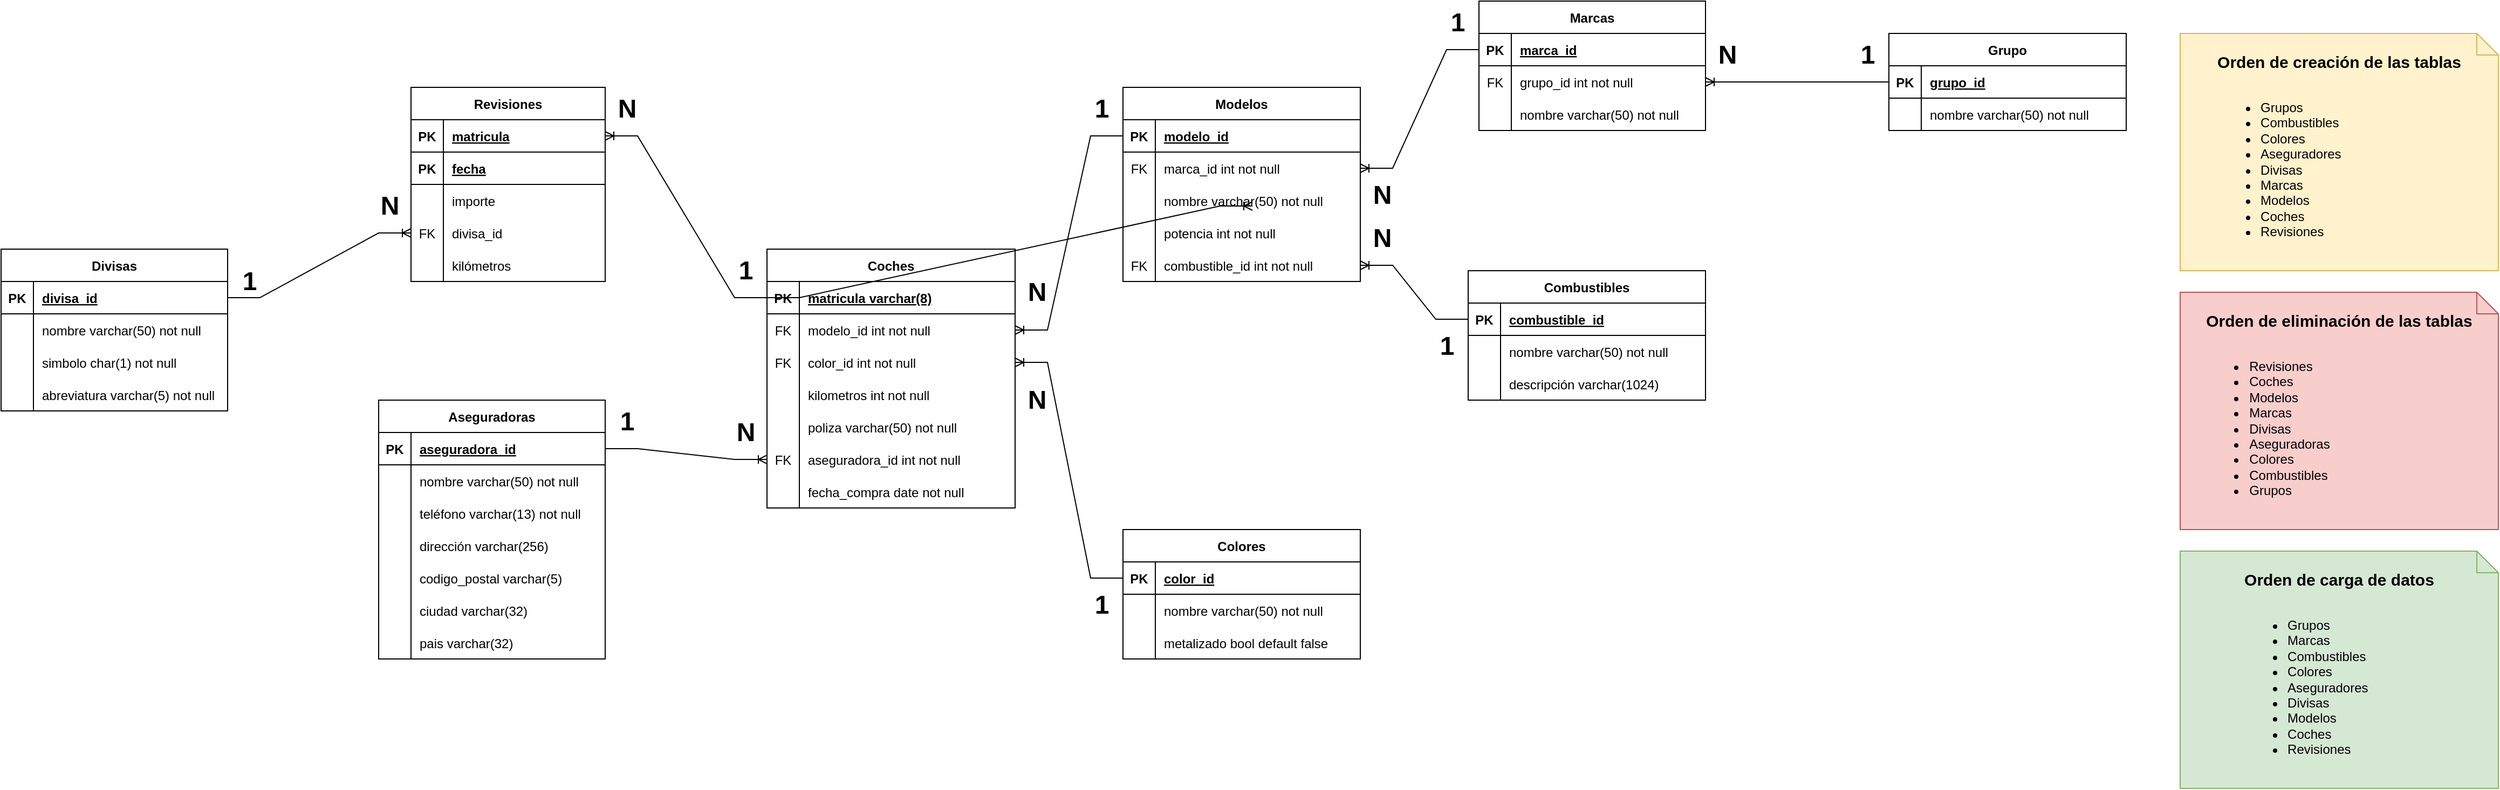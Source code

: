 <mxfile version="20.2.3" type="device"><diagram id="R2lEEEUBdFMjLlhIrx00" name="Page-1"><mxGraphModel dx="1614" dy="1432" grid="1" gridSize="10" guides="1" tooltips="1" connect="1" arrows="1" fold="1" page="1" pageScale="1" pageWidth="850" pageHeight="1100" math="0" shadow="0" extFonts="Permanent Marker^https://fonts.googleapis.com/css?family=Permanent+Marker"><root><mxCell id="0"/><mxCell id="1" parent="0"/><mxCell id="C-vyLk0tnHw3VtMMgP7b-2" value="Marcas" style="shape=table;startSize=30;container=1;collapsible=1;childLayout=tableLayout;fixedRows=1;rowLines=0;fontStyle=1;align=center;resizeLast=1;" parent="1" vertex="1"><mxGeometry x="810" y="40" width="210" height="120" as="geometry"/></mxCell><mxCell id="C-vyLk0tnHw3VtMMgP7b-3" value="" style="shape=partialRectangle;collapsible=0;dropTarget=0;pointerEvents=0;fillColor=none;points=[[0,0.5],[1,0.5]];portConstraint=eastwest;top=0;left=0;right=0;bottom=1;" parent="C-vyLk0tnHw3VtMMgP7b-2" vertex="1"><mxGeometry y="30" width="210" height="30" as="geometry"/></mxCell><mxCell id="C-vyLk0tnHw3VtMMgP7b-4" value="PK" style="shape=partialRectangle;overflow=hidden;connectable=0;fillColor=none;top=0;left=0;bottom=0;right=0;fontStyle=1;" parent="C-vyLk0tnHw3VtMMgP7b-3" vertex="1"><mxGeometry width="30" height="30" as="geometry"><mxRectangle width="30" height="30" as="alternateBounds"/></mxGeometry></mxCell><mxCell id="C-vyLk0tnHw3VtMMgP7b-5" value="marca_id" style="shape=partialRectangle;overflow=hidden;connectable=0;fillColor=none;top=0;left=0;bottom=0;right=0;align=left;spacingLeft=6;fontStyle=5;" parent="C-vyLk0tnHw3VtMMgP7b-3" vertex="1"><mxGeometry x="30" width="180" height="30" as="geometry"><mxRectangle width="180" height="30" as="alternateBounds"/></mxGeometry></mxCell><mxCell id="C-vyLk0tnHw3VtMMgP7b-6" value="" style="shape=partialRectangle;collapsible=0;dropTarget=0;pointerEvents=0;fillColor=none;points=[[0,0.5],[1,0.5]];portConstraint=eastwest;top=0;left=0;right=0;bottom=0;" parent="C-vyLk0tnHw3VtMMgP7b-2" vertex="1"><mxGeometry y="60" width="210" height="30" as="geometry"/></mxCell><mxCell id="C-vyLk0tnHw3VtMMgP7b-7" value="FK" style="shape=partialRectangle;overflow=hidden;connectable=0;fillColor=none;top=0;left=0;bottom=0;right=0;" parent="C-vyLk0tnHw3VtMMgP7b-6" vertex="1"><mxGeometry width="30" height="30" as="geometry"><mxRectangle width="30" height="30" as="alternateBounds"/></mxGeometry></mxCell><mxCell id="C-vyLk0tnHw3VtMMgP7b-8" value="grupo_id int not null" style="shape=partialRectangle;overflow=hidden;connectable=0;fillColor=none;top=0;left=0;bottom=0;right=0;align=left;spacingLeft=6;" parent="C-vyLk0tnHw3VtMMgP7b-6" vertex="1"><mxGeometry x="30" width="180" height="30" as="geometry"><mxRectangle width="180" height="30" as="alternateBounds"/></mxGeometry></mxCell><mxCell id="C-vyLk0tnHw3VtMMgP7b-9" value="" style="shape=partialRectangle;collapsible=0;dropTarget=0;pointerEvents=0;fillColor=none;points=[[0,0.5],[1,0.5]];portConstraint=eastwest;top=0;left=0;right=0;bottom=0;" parent="C-vyLk0tnHw3VtMMgP7b-2" vertex="1"><mxGeometry y="90" width="210" height="30" as="geometry"/></mxCell><mxCell id="C-vyLk0tnHw3VtMMgP7b-10" value="" style="shape=partialRectangle;overflow=hidden;connectable=0;fillColor=none;top=0;left=0;bottom=0;right=0;" parent="C-vyLk0tnHw3VtMMgP7b-9" vertex="1"><mxGeometry width="30" height="30" as="geometry"><mxRectangle width="30" height="30" as="alternateBounds"/></mxGeometry></mxCell><mxCell id="C-vyLk0tnHw3VtMMgP7b-11" value="nombre varchar(50) not null" style="shape=partialRectangle;overflow=hidden;connectable=0;fillColor=none;top=0;left=0;bottom=0;right=0;align=left;spacingLeft=6;" parent="C-vyLk0tnHw3VtMMgP7b-9" vertex="1"><mxGeometry x="30" width="180" height="30" as="geometry"><mxRectangle width="180" height="30" as="alternateBounds"/></mxGeometry></mxCell><mxCell id="C-vyLk0tnHw3VtMMgP7b-13" value="Coches" style="shape=table;startSize=30;container=1;collapsible=1;childLayout=tableLayout;fixedRows=1;rowLines=0;fontStyle=1;align=center;resizeLast=1;" parent="1" vertex="1"><mxGeometry x="150" y="270" width="230" height="240" as="geometry"/></mxCell><mxCell id="C-vyLk0tnHw3VtMMgP7b-14" value="" style="shape=partialRectangle;collapsible=0;dropTarget=0;pointerEvents=0;fillColor=none;points=[[0,0.5],[1,0.5]];portConstraint=eastwest;top=0;left=0;right=0;bottom=1;" parent="C-vyLk0tnHw3VtMMgP7b-13" vertex="1"><mxGeometry y="30" width="230" height="30" as="geometry"/></mxCell><mxCell id="C-vyLk0tnHw3VtMMgP7b-15" value="PK" style="shape=partialRectangle;overflow=hidden;connectable=0;fillColor=none;top=0;left=0;bottom=0;right=0;fontStyle=1;" parent="C-vyLk0tnHw3VtMMgP7b-14" vertex="1"><mxGeometry width="30" height="30" as="geometry"><mxRectangle width="30" height="30" as="alternateBounds"/></mxGeometry></mxCell><mxCell id="C-vyLk0tnHw3VtMMgP7b-16" value="matricula varchar(8)" style="shape=partialRectangle;overflow=hidden;connectable=0;fillColor=none;top=0;left=0;bottom=0;right=0;align=left;spacingLeft=6;fontStyle=5;" parent="C-vyLk0tnHw3VtMMgP7b-14" vertex="1"><mxGeometry x="30" width="200" height="30" as="geometry"><mxRectangle width="200" height="30" as="alternateBounds"/></mxGeometry></mxCell><mxCell id="GZx1RxdRFXPelG4lYmRD-125" style="shape=partialRectangle;collapsible=0;dropTarget=0;pointerEvents=0;fillColor=none;points=[[0,0.5],[1,0.5]];portConstraint=eastwest;top=0;left=0;right=0;bottom=0;" parent="C-vyLk0tnHw3VtMMgP7b-13" vertex="1"><mxGeometry y="60" width="230" height="30" as="geometry"/></mxCell><mxCell id="GZx1RxdRFXPelG4lYmRD-126" value="FK" style="shape=partialRectangle;overflow=hidden;connectable=0;fillColor=none;top=0;left=0;bottom=0;right=0;" parent="GZx1RxdRFXPelG4lYmRD-125" vertex="1"><mxGeometry width="30" height="30" as="geometry"><mxRectangle width="30" height="30" as="alternateBounds"/></mxGeometry></mxCell><mxCell id="GZx1RxdRFXPelG4lYmRD-127" value="modelo_id int not null" style="shape=partialRectangle;overflow=hidden;connectable=0;fillColor=none;top=0;left=0;bottom=0;right=0;align=left;spacingLeft=6;" parent="GZx1RxdRFXPelG4lYmRD-125" vertex="1"><mxGeometry x="30" width="200" height="30" as="geometry"><mxRectangle width="200" height="30" as="alternateBounds"/></mxGeometry></mxCell><mxCell id="C-vyLk0tnHw3VtMMgP7b-17" value="" style="shape=partialRectangle;collapsible=0;dropTarget=0;pointerEvents=0;fillColor=none;points=[[0,0.5],[1,0.5]];portConstraint=eastwest;top=0;left=0;right=0;bottom=0;" parent="C-vyLk0tnHw3VtMMgP7b-13" vertex="1"><mxGeometry y="90" width="230" height="30" as="geometry"/></mxCell><mxCell id="C-vyLk0tnHw3VtMMgP7b-18" value="FK" style="shape=partialRectangle;overflow=hidden;connectable=0;fillColor=none;top=0;left=0;bottom=0;right=0;" parent="C-vyLk0tnHw3VtMMgP7b-17" vertex="1"><mxGeometry width="30" height="30" as="geometry"><mxRectangle width="30" height="30" as="alternateBounds"/></mxGeometry></mxCell><mxCell id="C-vyLk0tnHw3VtMMgP7b-19" value="color_id int not null" style="shape=partialRectangle;overflow=hidden;connectable=0;fillColor=none;top=0;left=0;bottom=0;right=0;align=left;spacingLeft=6;" parent="C-vyLk0tnHw3VtMMgP7b-17" vertex="1"><mxGeometry x="30" width="200" height="30" as="geometry"><mxRectangle width="200" height="30" as="alternateBounds"/></mxGeometry></mxCell><mxCell id="C-vyLk0tnHw3VtMMgP7b-20" value="" style="shape=partialRectangle;collapsible=0;dropTarget=0;pointerEvents=0;fillColor=none;points=[[0,0.5],[1,0.5]];portConstraint=eastwest;top=0;left=0;right=0;bottom=0;" parent="C-vyLk0tnHw3VtMMgP7b-13" vertex="1"><mxGeometry y="120" width="230" height="30" as="geometry"/></mxCell><mxCell id="C-vyLk0tnHw3VtMMgP7b-21" value="" style="shape=partialRectangle;overflow=hidden;connectable=0;fillColor=none;top=0;left=0;bottom=0;right=0;" parent="C-vyLk0tnHw3VtMMgP7b-20" vertex="1"><mxGeometry width="30" height="30" as="geometry"><mxRectangle width="30" height="30" as="alternateBounds"/></mxGeometry></mxCell><mxCell id="C-vyLk0tnHw3VtMMgP7b-22" value="kilometros int not null" style="shape=partialRectangle;overflow=hidden;connectable=0;fillColor=none;top=0;left=0;bottom=0;right=0;align=left;spacingLeft=6;" parent="C-vyLk0tnHw3VtMMgP7b-20" vertex="1"><mxGeometry x="30" width="200" height="30" as="geometry"><mxRectangle width="200" height="30" as="alternateBounds"/></mxGeometry></mxCell><mxCell id="GZx1RxdRFXPelG4lYmRD-79" style="shape=partialRectangle;collapsible=0;dropTarget=0;pointerEvents=0;fillColor=none;points=[[0,0.5],[1,0.5]];portConstraint=eastwest;top=0;left=0;right=0;bottom=0;" parent="C-vyLk0tnHw3VtMMgP7b-13" vertex="1"><mxGeometry y="150" width="230" height="30" as="geometry"/></mxCell><mxCell id="GZx1RxdRFXPelG4lYmRD-80" style="shape=partialRectangle;overflow=hidden;connectable=0;fillColor=none;top=0;left=0;bottom=0;right=0;" parent="GZx1RxdRFXPelG4lYmRD-79" vertex="1"><mxGeometry width="30" height="30" as="geometry"><mxRectangle width="30" height="30" as="alternateBounds"/></mxGeometry></mxCell><mxCell id="GZx1RxdRFXPelG4lYmRD-81" value="poliza varchar(50) not null" style="shape=partialRectangle;overflow=hidden;connectable=0;fillColor=none;top=0;left=0;bottom=0;right=0;align=left;spacingLeft=6;" parent="GZx1RxdRFXPelG4lYmRD-79" vertex="1"><mxGeometry x="30" width="200" height="30" as="geometry"><mxRectangle width="200" height="30" as="alternateBounds"/></mxGeometry></mxCell><mxCell id="GZx1RxdRFXPelG4lYmRD-76" style="shape=partialRectangle;collapsible=0;dropTarget=0;pointerEvents=0;fillColor=none;points=[[0,0.5],[1,0.5]];portConstraint=eastwest;top=0;left=0;right=0;bottom=0;" parent="C-vyLk0tnHw3VtMMgP7b-13" vertex="1"><mxGeometry y="180" width="230" height="30" as="geometry"/></mxCell><mxCell id="GZx1RxdRFXPelG4lYmRD-77" value="FK" style="shape=partialRectangle;overflow=hidden;connectable=0;fillColor=none;top=0;left=0;bottom=0;right=0;" parent="GZx1RxdRFXPelG4lYmRD-76" vertex="1"><mxGeometry width="30" height="30" as="geometry"><mxRectangle width="30" height="30" as="alternateBounds"/></mxGeometry></mxCell><mxCell id="GZx1RxdRFXPelG4lYmRD-78" value="aseguradora_id int not null" style="shape=partialRectangle;overflow=hidden;connectable=0;fillColor=none;top=0;left=0;bottom=0;right=0;align=left;spacingLeft=6;" parent="GZx1RxdRFXPelG4lYmRD-76" vertex="1"><mxGeometry x="30" width="200" height="30" as="geometry"><mxRectangle width="200" height="30" as="alternateBounds"/></mxGeometry></mxCell><mxCell id="GZx1RxdRFXPelG4lYmRD-82" style="shape=partialRectangle;collapsible=0;dropTarget=0;pointerEvents=0;fillColor=none;points=[[0,0.5],[1,0.5]];portConstraint=eastwest;top=0;left=0;right=0;bottom=0;" parent="C-vyLk0tnHw3VtMMgP7b-13" vertex="1"><mxGeometry y="210" width="230" height="30" as="geometry"/></mxCell><mxCell id="GZx1RxdRFXPelG4lYmRD-83" style="shape=partialRectangle;overflow=hidden;connectable=0;fillColor=none;top=0;left=0;bottom=0;right=0;" parent="GZx1RxdRFXPelG4lYmRD-82" vertex="1"><mxGeometry width="30" height="30" as="geometry"><mxRectangle width="30" height="30" as="alternateBounds"/></mxGeometry></mxCell><mxCell id="GZx1RxdRFXPelG4lYmRD-84" value="fecha_compra date not null" style="shape=partialRectangle;overflow=hidden;connectable=0;fillColor=none;top=0;left=0;bottom=0;right=0;align=left;spacingLeft=6;" parent="GZx1RxdRFXPelG4lYmRD-82" vertex="1"><mxGeometry x="30" width="200" height="30" as="geometry"><mxRectangle width="200" height="30" as="alternateBounds"/></mxGeometry></mxCell><mxCell id="C-vyLk0tnHw3VtMMgP7b-23" value="Grupo" style="shape=table;startSize=30;container=1;collapsible=1;childLayout=tableLayout;fixedRows=1;rowLines=0;fontStyle=1;align=center;resizeLast=1;" parent="1" vertex="1"><mxGeometry x="1190" y="70" width="220" height="90" as="geometry"/></mxCell><mxCell id="C-vyLk0tnHw3VtMMgP7b-24" value="" style="shape=partialRectangle;collapsible=0;dropTarget=0;pointerEvents=0;fillColor=none;points=[[0,0.5],[1,0.5]];portConstraint=eastwest;top=0;left=0;right=0;bottom=1;" parent="C-vyLk0tnHw3VtMMgP7b-23" vertex="1"><mxGeometry y="30" width="220" height="30" as="geometry"/></mxCell><mxCell id="C-vyLk0tnHw3VtMMgP7b-25" value="PK" style="shape=partialRectangle;overflow=hidden;connectable=0;fillColor=none;top=0;left=0;bottom=0;right=0;fontStyle=1;" parent="C-vyLk0tnHw3VtMMgP7b-24" vertex="1"><mxGeometry width="30" height="30" as="geometry"><mxRectangle width="30" height="30" as="alternateBounds"/></mxGeometry></mxCell><mxCell id="C-vyLk0tnHw3VtMMgP7b-26" value="grupo_id" style="shape=partialRectangle;overflow=hidden;connectable=0;fillColor=none;top=0;left=0;bottom=0;right=0;align=left;spacingLeft=6;fontStyle=5;" parent="C-vyLk0tnHw3VtMMgP7b-24" vertex="1"><mxGeometry x="30" width="190" height="30" as="geometry"><mxRectangle width="190" height="30" as="alternateBounds"/></mxGeometry></mxCell><mxCell id="C-vyLk0tnHw3VtMMgP7b-27" value="" style="shape=partialRectangle;collapsible=0;dropTarget=0;pointerEvents=0;fillColor=none;points=[[0,0.5],[1,0.5]];portConstraint=eastwest;top=0;left=0;right=0;bottom=0;" parent="C-vyLk0tnHw3VtMMgP7b-23" vertex="1"><mxGeometry y="60" width="220" height="30" as="geometry"/></mxCell><mxCell id="C-vyLk0tnHw3VtMMgP7b-28" value="" style="shape=partialRectangle;overflow=hidden;connectable=0;fillColor=none;top=0;left=0;bottom=0;right=0;" parent="C-vyLk0tnHw3VtMMgP7b-27" vertex="1"><mxGeometry width="30" height="30" as="geometry"><mxRectangle width="30" height="30" as="alternateBounds"/></mxGeometry></mxCell><mxCell id="C-vyLk0tnHw3VtMMgP7b-29" value="nombre varchar(50) not null" style="shape=partialRectangle;overflow=hidden;connectable=0;fillColor=none;top=0;left=0;bottom=0;right=0;align=left;spacingLeft=6;" parent="C-vyLk0tnHw3VtMMgP7b-27" vertex="1"><mxGeometry x="30" width="190" height="30" as="geometry"><mxRectangle width="190" height="30" as="alternateBounds"/></mxGeometry></mxCell><mxCell id="GZx1RxdRFXPelG4lYmRD-27" value="Aseguradoras" style="shape=table;startSize=30;container=1;collapsible=1;childLayout=tableLayout;fixedRows=1;rowLines=0;fontStyle=1;align=center;resizeLast=1;" parent="1" vertex="1"><mxGeometry x="-210" y="410" width="210" height="240" as="geometry"/></mxCell><mxCell id="GZx1RxdRFXPelG4lYmRD-28" value="" style="shape=tableRow;horizontal=0;startSize=0;swimlaneHead=0;swimlaneBody=0;fillColor=none;collapsible=0;dropTarget=0;points=[[0,0.5],[1,0.5]];portConstraint=eastwest;top=0;left=0;right=0;bottom=1;" parent="GZx1RxdRFXPelG4lYmRD-27" vertex="1"><mxGeometry y="30" width="210" height="30" as="geometry"/></mxCell><mxCell id="GZx1RxdRFXPelG4lYmRD-29" value="PK" style="shape=partialRectangle;connectable=0;fillColor=none;top=0;left=0;bottom=0;right=0;fontStyle=1;overflow=hidden;" parent="GZx1RxdRFXPelG4lYmRD-28" vertex="1"><mxGeometry width="30" height="30" as="geometry"><mxRectangle width="30" height="30" as="alternateBounds"/></mxGeometry></mxCell><mxCell id="GZx1RxdRFXPelG4lYmRD-30" value="aseguradora_id" style="shape=partialRectangle;connectable=0;fillColor=none;top=0;left=0;bottom=0;right=0;align=left;spacingLeft=6;fontStyle=5;overflow=hidden;" parent="GZx1RxdRFXPelG4lYmRD-28" vertex="1"><mxGeometry x="30" width="180" height="30" as="geometry"><mxRectangle width="180" height="30" as="alternateBounds"/></mxGeometry></mxCell><mxCell id="GZx1RxdRFXPelG4lYmRD-31" value="" style="shape=tableRow;horizontal=0;startSize=0;swimlaneHead=0;swimlaneBody=0;fillColor=none;collapsible=0;dropTarget=0;points=[[0,0.5],[1,0.5]];portConstraint=eastwest;top=0;left=0;right=0;bottom=0;" parent="GZx1RxdRFXPelG4lYmRD-27" vertex="1"><mxGeometry y="60" width="210" height="30" as="geometry"/></mxCell><mxCell id="GZx1RxdRFXPelG4lYmRD-32" value="" style="shape=partialRectangle;connectable=0;fillColor=none;top=0;left=0;bottom=0;right=0;editable=1;overflow=hidden;" parent="GZx1RxdRFXPelG4lYmRD-31" vertex="1"><mxGeometry width="30" height="30" as="geometry"><mxRectangle width="30" height="30" as="alternateBounds"/></mxGeometry></mxCell><mxCell id="GZx1RxdRFXPelG4lYmRD-33" value="nombre varchar(50) not null" style="shape=partialRectangle;connectable=0;fillColor=none;top=0;left=0;bottom=0;right=0;align=left;spacingLeft=6;overflow=hidden;" parent="GZx1RxdRFXPelG4lYmRD-31" vertex="1"><mxGeometry x="30" width="180" height="30" as="geometry"><mxRectangle width="180" height="30" as="alternateBounds"/></mxGeometry></mxCell><mxCell id="GZx1RxdRFXPelG4lYmRD-34" value="" style="shape=tableRow;horizontal=0;startSize=0;swimlaneHead=0;swimlaneBody=0;fillColor=none;collapsible=0;dropTarget=0;points=[[0,0.5],[1,0.5]];portConstraint=eastwest;top=0;left=0;right=0;bottom=0;" parent="GZx1RxdRFXPelG4lYmRD-27" vertex="1"><mxGeometry y="90" width="210" height="30" as="geometry"/></mxCell><mxCell id="GZx1RxdRFXPelG4lYmRD-35" value="" style="shape=partialRectangle;connectable=0;fillColor=none;top=0;left=0;bottom=0;right=0;editable=1;overflow=hidden;" parent="GZx1RxdRFXPelG4lYmRD-34" vertex="1"><mxGeometry width="30" height="30" as="geometry"><mxRectangle width="30" height="30" as="alternateBounds"/></mxGeometry></mxCell><mxCell id="GZx1RxdRFXPelG4lYmRD-36" value="teléfono varchar(13) not null" style="shape=partialRectangle;connectable=0;fillColor=none;top=0;left=0;bottom=0;right=0;align=left;spacingLeft=6;overflow=hidden;" parent="GZx1RxdRFXPelG4lYmRD-34" vertex="1"><mxGeometry x="30" width="180" height="30" as="geometry"><mxRectangle width="180" height="30" as="alternateBounds"/></mxGeometry></mxCell><mxCell id="GZx1RxdRFXPelG4lYmRD-37" value="" style="shape=tableRow;horizontal=0;startSize=0;swimlaneHead=0;swimlaneBody=0;fillColor=none;collapsible=0;dropTarget=0;points=[[0,0.5],[1,0.5]];portConstraint=eastwest;top=0;left=0;right=0;bottom=0;" parent="GZx1RxdRFXPelG4lYmRD-27" vertex="1"><mxGeometry y="120" width="210" height="30" as="geometry"/></mxCell><mxCell id="GZx1RxdRFXPelG4lYmRD-38" value="" style="shape=partialRectangle;connectable=0;fillColor=none;top=0;left=0;bottom=0;right=0;editable=1;overflow=hidden;" parent="GZx1RxdRFXPelG4lYmRD-37" vertex="1"><mxGeometry width="30" height="30" as="geometry"><mxRectangle width="30" height="30" as="alternateBounds"/></mxGeometry></mxCell><mxCell id="GZx1RxdRFXPelG4lYmRD-39" value="dirección varchar(256)" style="shape=partialRectangle;connectable=0;fillColor=none;top=0;left=0;bottom=0;right=0;align=left;spacingLeft=6;overflow=hidden;" parent="GZx1RxdRFXPelG4lYmRD-37" vertex="1"><mxGeometry x="30" width="180" height="30" as="geometry"><mxRectangle width="180" height="30" as="alternateBounds"/></mxGeometry></mxCell><mxCell id="GZx1RxdRFXPelG4lYmRD-177" style="shape=tableRow;horizontal=0;startSize=0;swimlaneHead=0;swimlaneBody=0;fillColor=none;collapsible=0;dropTarget=0;points=[[0,0.5],[1,0.5]];portConstraint=eastwest;top=0;left=0;right=0;bottom=0;" parent="GZx1RxdRFXPelG4lYmRD-27" vertex="1"><mxGeometry y="150" width="210" height="30" as="geometry"/></mxCell><mxCell id="GZx1RxdRFXPelG4lYmRD-178" style="shape=partialRectangle;connectable=0;fillColor=none;top=0;left=0;bottom=0;right=0;editable=1;overflow=hidden;" parent="GZx1RxdRFXPelG4lYmRD-177" vertex="1"><mxGeometry width="30" height="30" as="geometry"><mxRectangle width="30" height="30" as="alternateBounds"/></mxGeometry></mxCell><mxCell id="GZx1RxdRFXPelG4lYmRD-179" value="codigo_postal varchar(5)" style="shape=partialRectangle;connectable=0;fillColor=none;top=0;left=0;bottom=0;right=0;align=left;spacingLeft=6;overflow=hidden;" parent="GZx1RxdRFXPelG4lYmRD-177" vertex="1"><mxGeometry x="30" width="180" height="30" as="geometry"><mxRectangle width="180" height="30" as="alternateBounds"/></mxGeometry></mxCell><mxCell id="GZx1RxdRFXPelG4lYmRD-174" style="shape=tableRow;horizontal=0;startSize=0;swimlaneHead=0;swimlaneBody=0;fillColor=none;collapsible=0;dropTarget=0;points=[[0,0.5],[1,0.5]];portConstraint=eastwest;top=0;left=0;right=0;bottom=0;" parent="GZx1RxdRFXPelG4lYmRD-27" vertex="1"><mxGeometry y="180" width="210" height="30" as="geometry"/></mxCell><mxCell id="GZx1RxdRFXPelG4lYmRD-175" style="shape=partialRectangle;connectable=0;fillColor=none;top=0;left=0;bottom=0;right=0;editable=1;overflow=hidden;" parent="GZx1RxdRFXPelG4lYmRD-174" vertex="1"><mxGeometry width="30" height="30" as="geometry"><mxRectangle width="30" height="30" as="alternateBounds"/></mxGeometry></mxCell><mxCell id="GZx1RxdRFXPelG4lYmRD-176" value="ciudad varchar(32)" style="shape=partialRectangle;connectable=0;fillColor=none;top=0;left=0;bottom=0;right=0;align=left;spacingLeft=6;overflow=hidden;" parent="GZx1RxdRFXPelG4lYmRD-174" vertex="1"><mxGeometry x="30" width="180" height="30" as="geometry"><mxRectangle width="180" height="30" as="alternateBounds"/></mxGeometry></mxCell><mxCell id="GZx1RxdRFXPelG4lYmRD-180" style="shape=tableRow;horizontal=0;startSize=0;swimlaneHead=0;swimlaneBody=0;fillColor=none;collapsible=0;dropTarget=0;points=[[0,0.5],[1,0.5]];portConstraint=eastwest;top=0;left=0;right=0;bottom=0;" parent="GZx1RxdRFXPelG4lYmRD-27" vertex="1"><mxGeometry y="210" width="210" height="30" as="geometry"/></mxCell><mxCell id="GZx1RxdRFXPelG4lYmRD-181" style="shape=partialRectangle;connectable=0;fillColor=none;top=0;left=0;bottom=0;right=0;editable=1;overflow=hidden;" parent="GZx1RxdRFXPelG4lYmRD-180" vertex="1"><mxGeometry width="30" height="30" as="geometry"><mxRectangle width="30" height="30" as="alternateBounds"/></mxGeometry></mxCell><mxCell id="GZx1RxdRFXPelG4lYmRD-182" value="pais varchar(32)" style="shape=partialRectangle;connectable=0;fillColor=none;top=0;left=0;bottom=0;right=0;align=left;spacingLeft=6;overflow=hidden;" parent="GZx1RxdRFXPelG4lYmRD-180" vertex="1"><mxGeometry x="30" width="180" height="30" as="geometry"><mxRectangle width="180" height="30" as="alternateBounds"/></mxGeometry></mxCell><mxCell id="GZx1RxdRFXPelG4lYmRD-85" value="" style="edgeStyle=entityRelationEdgeStyle;fontSize=12;html=1;endArrow=ERoneToMany;rounded=0;exitX=1;exitY=0.5;exitDx=0;exitDy=0;entryX=0;entryY=0.5;entryDx=0;entryDy=0;" parent="1" source="GZx1RxdRFXPelG4lYmRD-28" target="GZx1RxdRFXPelG4lYmRD-76" edge="1"><mxGeometry width="100" height="100" relative="1" as="geometry"><mxPoint x="370" y="470" as="sourcePoint"/><mxPoint x="470" y="370" as="targetPoint"/></mxGeometry></mxCell><mxCell id="GZx1RxdRFXPelG4lYmRD-86" value="Revisiones" style="shape=table;startSize=30;container=1;collapsible=1;childLayout=tableLayout;fixedRows=1;rowLines=0;fontStyle=1;align=center;resizeLast=1;" parent="1" vertex="1"><mxGeometry x="-180" y="120" width="180" height="180" as="geometry"/></mxCell><mxCell id="GZx1RxdRFXPelG4lYmRD-87" value="" style="shape=tableRow;horizontal=0;startSize=0;swimlaneHead=0;swimlaneBody=0;fillColor=none;collapsible=0;dropTarget=0;points=[[0,0.5],[1,0.5]];portConstraint=eastwest;top=0;left=0;right=0;bottom=1;" parent="GZx1RxdRFXPelG4lYmRD-86" vertex="1"><mxGeometry y="30" width="180" height="30" as="geometry"/></mxCell><mxCell id="GZx1RxdRFXPelG4lYmRD-88" value="PK" style="shape=partialRectangle;connectable=0;fillColor=none;top=0;left=0;bottom=0;right=0;fontStyle=1;overflow=hidden;" parent="GZx1RxdRFXPelG4lYmRD-87" vertex="1"><mxGeometry width="30" height="30" as="geometry"><mxRectangle width="30" height="30" as="alternateBounds"/></mxGeometry></mxCell><mxCell id="GZx1RxdRFXPelG4lYmRD-89" value="matricula" style="shape=partialRectangle;connectable=0;fillColor=none;top=0;left=0;bottom=0;right=0;align=left;spacingLeft=6;fontStyle=5;overflow=hidden;" parent="GZx1RxdRFXPelG4lYmRD-87" vertex="1"><mxGeometry x="30" width="150" height="30" as="geometry"><mxRectangle width="150" height="30" as="alternateBounds"/></mxGeometry></mxCell><mxCell id="oVgP8seYQN6k4Ia3gYv3-1" style="shape=tableRow;horizontal=0;startSize=0;swimlaneHead=0;swimlaneBody=0;fillColor=none;collapsible=0;dropTarget=0;points=[[0,0.5],[1,0.5]];portConstraint=eastwest;top=0;left=0;right=0;bottom=1;" vertex="1" parent="GZx1RxdRFXPelG4lYmRD-86"><mxGeometry y="60" width="180" height="30" as="geometry"/></mxCell><mxCell id="oVgP8seYQN6k4Ia3gYv3-2" value="PK" style="shape=partialRectangle;connectable=0;fillColor=none;top=0;left=0;bottom=0;right=0;fontStyle=1;overflow=hidden;" vertex="1" parent="oVgP8seYQN6k4Ia3gYv3-1"><mxGeometry width="30" height="30" as="geometry"><mxRectangle width="30" height="30" as="alternateBounds"/></mxGeometry></mxCell><mxCell id="oVgP8seYQN6k4Ia3gYv3-3" value="fecha" style="shape=partialRectangle;connectable=0;fillColor=none;top=0;left=0;bottom=0;right=0;align=left;spacingLeft=6;fontStyle=5;overflow=hidden;" vertex="1" parent="oVgP8seYQN6k4Ia3gYv3-1"><mxGeometry x="30" width="150" height="30" as="geometry"><mxRectangle width="150" height="30" as="alternateBounds"/></mxGeometry></mxCell><mxCell id="GZx1RxdRFXPelG4lYmRD-96" value="" style="shape=tableRow;horizontal=0;startSize=0;swimlaneHead=0;swimlaneBody=0;fillColor=none;collapsible=0;dropTarget=0;points=[[0,0.5],[1,0.5]];portConstraint=eastwest;top=0;left=0;right=0;bottom=0;" parent="GZx1RxdRFXPelG4lYmRD-86" vertex="1"><mxGeometry y="90" width="180" height="30" as="geometry"/></mxCell><mxCell id="GZx1RxdRFXPelG4lYmRD-97" value="" style="shape=partialRectangle;connectable=0;fillColor=none;top=0;left=0;bottom=0;right=0;editable=1;overflow=hidden;" parent="GZx1RxdRFXPelG4lYmRD-96" vertex="1"><mxGeometry width="30" height="30" as="geometry"><mxRectangle width="30" height="30" as="alternateBounds"/></mxGeometry></mxCell><mxCell id="GZx1RxdRFXPelG4lYmRD-98" value="importe" style="shape=partialRectangle;connectable=0;fillColor=none;top=0;left=0;bottom=0;right=0;align=left;spacingLeft=6;overflow=hidden;" parent="GZx1RxdRFXPelG4lYmRD-96" vertex="1"><mxGeometry x="30" width="150" height="30" as="geometry"><mxRectangle width="150" height="30" as="alternateBounds"/></mxGeometry></mxCell><mxCell id="GZx1RxdRFXPelG4lYmRD-116" style="shape=tableRow;horizontal=0;startSize=0;swimlaneHead=0;swimlaneBody=0;fillColor=none;collapsible=0;dropTarget=0;points=[[0,0.5],[1,0.5]];portConstraint=eastwest;top=0;left=0;right=0;bottom=0;" parent="GZx1RxdRFXPelG4lYmRD-86" vertex="1"><mxGeometry y="120" width="180" height="30" as="geometry"/></mxCell><mxCell id="GZx1RxdRFXPelG4lYmRD-117" value="FK" style="shape=partialRectangle;connectable=0;fillColor=none;top=0;left=0;bottom=0;right=0;editable=1;overflow=hidden;" parent="GZx1RxdRFXPelG4lYmRD-116" vertex="1"><mxGeometry width="30" height="30" as="geometry"><mxRectangle width="30" height="30" as="alternateBounds"/></mxGeometry></mxCell><mxCell id="GZx1RxdRFXPelG4lYmRD-118" value="divisa_id" style="shape=partialRectangle;connectable=0;fillColor=none;top=0;left=0;bottom=0;right=0;align=left;spacingLeft=6;overflow=hidden;" parent="GZx1RxdRFXPelG4lYmRD-116" vertex="1"><mxGeometry x="30" width="150" height="30" as="geometry"><mxRectangle width="150" height="30" as="alternateBounds"/></mxGeometry></mxCell><mxCell id="GZx1RxdRFXPelG4lYmRD-90" value="" style="shape=tableRow;horizontal=0;startSize=0;swimlaneHead=0;swimlaneBody=0;fillColor=none;collapsible=0;dropTarget=0;points=[[0,0.5],[1,0.5]];portConstraint=eastwest;top=0;left=0;right=0;bottom=0;" parent="GZx1RxdRFXPelG4lYmRD-86" vertex="1"><mxGeometry y="150" width="180" height="30" as="geometry"/></mxCell><mxCell id="GZx1RxdRFXPelG4lYmRD-91" value="" style="shape=partialRectangle;connectable=0;fillColor=none;top=0;left=0;bottom=0;right=0;editable=1;overflow=hidden;" parent="GZx1RxdRFXPelG4lYmRD-90" vertex="1"><mxGeometry width="30" height="30" as="geometry"><mxRectangle width="30" height="30" as="alternateBounds"/></mxGeometry></mxCell><mxCell id="GZx1RxdRFXPelG4lYmRD-92" value="kilómetros" style="shape=partialRectangle;connectable=0;fillColor=none;top=0;left=0;bottom=0;right=0;align=left;spacingLeft=6;overflow=hidden;" parent="GZx1RxdRFXPelG4lYmRD-90" vertex="1"><mxGeometry x="30" width="150" height="30" as="geometry"><mxRectangle width="150" height="30" as="alternateBounds"/></mxGeometry></mxCell><mxCell id="GZx1RxdRFXPelG4lYmRD-102" value="" style="edgeStyle=entityRelationEdgeStyle;fontSize=12;html=1;endArrow=ERoneToMany;rounded=0;exitX=0;exitY=0.5;exitDx=0;exitDy=0;" parent="1" source="C-vyLk0tnHw3VtMMgP7b-14" target="GZx1RxdRFXPelG4lYmRD-93" edge="1"><mxGeometry width="100" height="100" relative="1" as="geometry"><mxPoint x="500" y="330" as="sourcePoint"/><mxPoint x="600" y="230" as="targetPoint"/></mxGeometry></mxCell><mxCell id="GZx1RxdRFXPelG4lYmRD-103" value="Divisas" style="shape=table;startSize=30;container=1;collapsible=1;childLayout=tableLayout;fixedRows=1;rowLines=0;fontStyle=1;align=center;resizeLast=1;" parent="1" vertex="1"><mxGeometry x="-560" y="270" width="210" height="150" as="geometry"/></mxCell><mxCell id="GZx1RxdRFXPelG4lYmRD-104" value="" style="shape=tableRow;horizontal=0;startSize=0;swimlaneHead=0;swimlaneBody=0;fillColor=none;collapsible=0;dropTarget=0;points=[[0,0.5],[1,0.5]];portConstraint=eastwest;top=0;left=0;right=0;bottom=1;" parent="GZx1RxdRFXPelG4lYmRD-103" vertex="1"><mxGeometry y="30" width="210" height="30" as="geometry"/></mxCell><mxCell id="GZx1RxdRFXPelG4lYmRD-105" value="PK" style="shape=partialRectangle;connectable=0;fillColor=none;top=0;left=0;bottom=0;right=0;fontStyle=1;overflow=hidden;" parent="GZx1RxdRFXPelG4lYmRD-104" vertex="1"><mxGeometry width="30" height="30" as="geometry"><mxRectangle width="30" height="30" as="alternateBounds"/></mxGeometry></mxCell><mxCell id="GZx1RxdRFXPelG4lYmRD-106" value="divisa_id" style="shape=partialRectangle;connectable=0;fillColor=none;top=0;left=0;bottom=0;right=0;align=left;spacingLeft=6;fontStyle=5;overflow=hidden;" parent="GZx1RxdRFXPelG4lYmRD-104" vertex="1"><mxGeometry x="30" width="180" height="30" as="geometry"><mxRectangle width="180" height="30" as="alternateBounds"/></mxGeometry></mxCell><mxCell id="GZx1RxdRFXPelG4lYmRD-107" value="" style="shape=tableRow;horizontal=0;startSize=0;swimlaneHead=0;swimlaneBody=0;fillColor=none;collapsible=0;dropTarget=0;points=[[0,0.5],[1,0.5]];portConstraint=eastwest;top=0;left=0;right=0;bottom=0;" parent="GZx1RxdRFXPelG4lYmRD-103" vertex="1"><mxGeometry y="60" width="210" height="30" as="geometry"/></mxCell><mxCell id="GZx1RxdRFXPelG4lYmRD-108" value="" style="shape=partialRectangle;connectable=0;fillColor=none;top=0;left=0;bottom=0;right=0;editable=1;overflow=hidden;" parent="GZx1RxdRFXPelG4lYmRD-107" vertex="1"><mxGeometry width="30" height="30" as="geometry"><mxRectangle width="30" height="30" as="alternateBounds"/></mxGeometry></mxCell><mxCell id="GZx1RxdRFXPelG4lYmRD-109" value="nombre varchar(50) not null" style="shape=partialRectangle;connectable=0;fillColor=none;top=0;left=0;bottom=0;right=0;align=left;spacingLeft=6;overflow=hidden;" parent="GZx1RxdRFXPelG4lYmRD-107" vertex="1"><mxGeometry x="30" width="180" height="30" as="geometry"><mxRectangle width="180" height="30" as="alternateBounds"/></mxGeometry></mxCell><mxCell id="GZx1RxdRFXPelG4lYmRD-110" value="" style="shape=tableRow;horizontal=0;startSize=0;swimlaneHead=0;swimlaneBody=0;fillColor=none;collapsible=0;dropTarget=0;points=[[0,0.5],[1,0.5]];portConstraint=eastwest;top=0;left=0;right=0;bottom=0;" parent="GZx1RxdRFXPelG4lYmRD-103" vertex="1"><mxGeometry y="90" width="210" height="30" as="geometry"/></mxCell><mxCell id="GZx1RxdRFXPelG4lYmRD-111" value="" style="shape=partialRectangle;connectable=0;fillColor=none;top=0;left=0;bottom=0;right=0;editable=1;overflow=hidden;" parent="GZx1RxdRFXPelG4lYmRD-110" vertex="1"><mxGeometry width="30" height="30" as="geometry"><mxRectangle width="30" height="30" as="alternateBounds"/></mxGeometry></mxCell><mxCell id="GZx1RxdRFXPelG4lYmRD-112" value="simbolo char(1) not null" style="shape=partialRectangle;connectable=0;fillColor=none;top=0;left=0;bottom=0;right=0;align=left;spacingLeft=6;overflow=hidden;" parent="GZx1RxdRFXPelG4lYmRD-110" vertex="1"><mxGeometry x="30" width="180" height="30" as="geometry"><mxRectangle width="180" height="30" as="alternateBounds"/></mxGeometry></mxCell><mxCell id="GZx1RxdRFXPelG4lYmRD-184" style="shape=tableRow;horizontal=0;startSize=0;swimlaneHead=0;swimlaneBody=0;fillColor=none;collapsible=0;dropTarget=0;points=[[0,0.5],[1,0.5]];portConstraint=eastwest;top=0;left=0;right=0;bottom=0;" parent="GZx1RxdRFXPelG4lYmRD-103" vertex="1"><mxGeometry y="120" width="210" height="30" as="geometry"/></mxCell><mxCell id="GZx1RxdRFXPelG4lYmRD-185" style="shape=partialRectangle;connectable=0;fillColor=none;top=0;left=0;bottom=0;right=0;editable=1;overflow=hidden;" parent="GZx1RxdRFXPelG4lYmRD-184" vertex="1"><mxGeometry width="30" height="30" as="geometry"><mxRectangle width="30" height="30" as="alternateBounds"/></mxGeometry></mxCell><mxCell id="GZx1RxdRFXPelG4lYmRD-186" value="abreviatura varchar(5) not null" style="shape=partialRectangle;connectable=0;fillColor=none;top=0;left=0;bottom=0;right=0;align=left;spacingLeft=6;overflow=hidden;" parent="GZx1RxdRFXPelG4lYmRD-184" vertex="1"><mxGeometry x="30" width="180" height="30" as="geometry"><mxRectangle width="180" height="30" as="alternateBounds"/></mxGeometry></mxCell><mxCell id="GZx1RxdRFXPelG4lYmRD-119" value="" style="edgeStyle=entityRelationEdgeStyle;fontSize=12;html=1;endArrow=ERoneToMany;rounded=0;exitX=1;exitY=0.5;exitDx=0;exitDy=0;entryX=0;entryY=0.5;entryDx=0;entryDy=0;" parent="1" source="GZx1RxdRFXPelG4lYmRD-104" target="GZx1RxdRFXPelG4lYmRD-116" edge="1"><mxGeometry width="100" height="100" relative="1" as="geometry"><mxPoint x="210" y="330" as="sourcePoint"/><mxPoint x="310" y="230" as="targetPoint"/></mxGeometry></mxCell><mxCell id="GZx1RxdRFXPelG4lYmRD-120" value="" style="edgeStyle=entityRelationEdgeStyle;fontSize=12;html=1;endArrow=ERoneToMany;rounded=0;entryX=1;entryY=0.5;entryDx=0;entryDy=0;exitX=0;exitY=0.5;exitDx=0;exitDy=0;" parent="1" source="C-vyLk0tnHw3VtMMgP7b-24" target="C-vyLk0tnHw3VtMMgP7b-6" edge="1"><mxGeometry width="100" height="100" relative="1" as="geometry"><mxPoint x="1150" y="200" as="sourcePoint"/><mxPoint x="780" y="230" as="targetPoint"/></mxGeometry></mxCell><mxCell id="GZx1RxdRFXPelG4lYmRD-121" value="" style="edgeStyle=entityRelationEdgeStyle;fontSize=12;html=1;endArrow=ERoneToMany;rounded=0;exitX=0;exitY=0.5;exitDx=0;exitDy=0;entryX=1;entryY=0.5;entryDx=0;entryDy=0;" parent="1" source="C-vyLk0tnHw3VtMMgP7b-3" target="GZx1RxdRFXPelG4lYmRD-142" edge="1"><mxGeometry width="100" height="100" relative="1" as="geometry"><mxPoint x="680" y="330" as="sourcePoint"/><mxPoint x="780" y="460" as="targetPoint"/></mxGeometry></mxCell><mxCell id="GZx1RxdRFXPelG4lYmRD-128" value="Modelos" style="shape=table;startSize=30;container=1;collapsible=1;childLayout=tableLayout;fixedRows=1;rowLines=0;fontStyle=1;align=center;resizeLast=1;" parent="1" vertex="1"><mxGeometry x="480" y="120" width="220" height="180" as="geometry"/></mxCell><mxCell id="GZx1RxdRFXPelG4lYmRD-129" value="" style="shape=tableRow;horizontal=0;startSize=0;swimlaneHead=0;swimlaneBody=0;fillColor=none;collapsible=0;dropTarget=0;points=[[0,0.5],[1,0.5]];portConstraint=eastwest;top=0;left=0;right=0;bottom=1;" parent="GZx1RxdRFXPelG4lYmRD-128" vertex="1"><mxGeometry y="30" width="220" height="30" as="geometry"/></mxCell><mxCell id="GZx1RxdRFXPelG4lYmRD-130" value="PK" style="shape=partialRectangle;connectable=0;fillColor=none;top=0;left=0;bottom=0;right=0;fontStyle=1;overflow=hidden;" parent="GZx1RxdRFXPelG4lYmRD-129" vertex="1"><mxGeometry width="30" height="30" as="geometry"><mxRectangle width="30" height="30" as="alternateBounds"/></mxGeometry></mxCell><mxCell id="GZx1RxdRFXPelG4lYmRD-131" value="modelo_id" style="shape=partialRectangle;connectable=0;fillColor=none;top=0;left=0;bottom=0;right=0;align=left;spacingLeft=6;fontStyle=5;overflow=hidden;" parent="GZx1RxdRFXPelG4lYmRD-129" vertex="1"><mxGeometry x="30" width="190" height="30" as="geometry"><mxRectangle width="190" height="30" as="alternateBounds"/></mxGeometry></mxCell><mxCell id="GZx1RxdRFXPelG4lYmRD-142" style="shape=tableRow;horizontal=0;startSize=0;swimlaneHead=0;swimlaneBody=0;fillColor=none;collapsible=0;dropTarget=0;points=[[0,0.5],[1,0.5]];portConstraint=eastwest;top=0;left=0;right=0;bottom=0;" parent="GZx1RxdRFXPelG4lYmRD-128" vertex="1"><mxGeometry y="60" width="220" height="30" as="geometry"/></mxCell><mxCell id="GZx1RxdRFXPelG4lYmRD-143" value="FK" style="shape=partialRectangle;connectable=0;fillColor=none;top=0;left=0;bottom=0;right=0;editable=1;overflow=hidden;" parent="GZx1RxdRFXPelG4lYmRD-142" vertex="1"><mxGeometry width="30" height="30" as="geometry"><mxRectangle width="30" height="30" as="alternateBounds"/></mxGeometry></mxCell><mxCell id="GZx1RxdRFXPelG4lYmRD-144" value="marca_id int not null" style="shape=partialRectangle;connectable=0;fillColor=none;top=0;left=0;bottom=0;right=0;align=left;spacingLeft=6;overflow=hidden;" parent="GZx1RxdRFXPelG4lYmRD-142" vertex="1"><mxGeometry x="30" width="190" height="30" as="geometry"><mxRectangle width="190" height="30" as="alternateBounds"/></mxGeometry></mxCell><mxCell id="GZx1RxdRFXPelG4lYmRD-132" value="" style="shape=tableRow;horizontal=0;startSize=0;swimlaneHead=0;swimlaneBody=0;fillColor=none;collapsible=0;dropTarget=0;points=[[0,0.5],[1,0.5]];portConstraint=eastwest;top=0;left=0;right=0;bottom=0;" parent="GZx1RxdRFXPelG4lYmRD-128" vertex="1"><mxGeometry y="90" width="220" height="30" as="geometry"/></mxCell><mxCell id="GZx1RxdRFXPelG4lYmRD-133" value="" style="shape=partialRectangle;connectable=0;fillColor=none;top=0;left=0;bottom=0;right=0;editable=1;overflow=hidden;" parent="GZx1RxdRFXPelG4lYmRD-132" vertex="1"><mxGeometry width="30" height="30" as="geometry"><mxRectangle width="30" height="30" as="alternateBounds"/></mxGeometry></mxCell><mxCell id="GZx1RxdRFXPelG4lYmRD-134" value="nombre varchar(50) not null" style="shape=partialRectangle;connectable=0;fillColor=none;top=0;left=0;bottom=0;right=0;align=left;spacingLeft=6;overflow=hidden;" parent="GZx1RxdRFXPelG4lYmRD-132" vertex="1"><mxGeometry x="30" width="190" height="30" as="geometry"><mxRectangle width="190" height="30" as="alternateBounds"/></mxGeometry></mxCell><mxCell id="GZx1RxdRFXPelG4lYmRD-135" value="" style="shape=tableRow;horizontal=0;startSize=0;swimlaneHead=0;swimlaneBody=0;fillColor=none;collapsible=0;dropTarget=0;points=[[0,0.5],[1,0.5]];portConstraint=eastwest;top=0;left=0;right=0;bottom=0;" parent="GZx1RxdRFXPelG4lYmRD-128" vertex="1"><mxGeometry y="120" width="220" height="30" as="geometry"/></mxCell><mxCell id="GZx1RxdRFXPelG4lYmRD-136" value="" style="shape=partialRectangle;connectable=0;fillColor=none;top=0;left=0;bottom=0;right=0;editable=1;overflow=hidden;" parent="GZx1RxdRFXPelG4lYmRD-135" vertex="1"><mxGeometry width="30" height="30" as="geometry"><mxRectangle width="30" height="30" as="alternateBounds"/></mxGeometry></mxCell><mxCell id="GZx1RxdRFXPelG4lYmRD-137" value="potencia int not null" style="shape=partialRectangle;connectable=0;fillColor=none;top=0;left=0;bottom=0;right=0;align=left;spacingLeft=6;overflow=hidden;" parent="GZx1RxdRFXPelG4lYmRD-135" vertex="1"><mxGeometry x="30" width="190" height="30" as="geometry"><mxRectangle width="190" height="30" as="alternateBounds"/></mxGeometry></mxCell><mxCell id="GZx1RxdRFXPelG4lYmRD-138" value="" style="shape=tableRow;horizontal=0;startSize=0;swimlaneHead=0;swimlaneBody=0;fillColor=none;collapsible=0;dropTarget=0;points=[[0,0.5],[1,0.5]];portConstraint=eastwest;top=0;left=0;right=0;bottom=0;" parent="GZx1RxdRFXPelG4lYmRD-128" vertex="1"><mxGeometry y="150" width="220" height="30" as="geometry"/></mxCell><mxCell id="GZx1RxdRFXPelG4lYmRD-139" value="FK" style="shape=partialRectangle;connectable=0;fillColor=none;top=0;left=0;bottom=0;right=0;editable=1;overflow=hidden;" parent="GZx1RxdRFXPelG4lYmRD-138" vertex="1"><mxGeometry width="30" height="30" as="geometry"><mxRectangle width="30" height="30" as="alternateBounds"/></mxGeometry></mxCell><mxCell id="GZx1RxdRFXPelG4lYmRD-140" value="combustible_id int not null" style="shape=partialRectangle;connectable=0;fillColor=none;top=0;left=0;bottom=0;right=0;align=left;spacingLeft=6;overflow=hidden;" parent="GZx1RxdRFXPelG4lYmRD-138" vertex="1"><mxGeometry x="30" width="190" height="30" as="geometry"><mxRectangle width="190" height="30" as="alternateBounds"/></mxGeometry></mxCell><mxCell id="GZx1RxdRFXPelG4lYmRD-141" value="" style="edgeStyle=entityRelationEdgeStyle;fontSize=12;html=1;endArrow=ERoneToMany;rounded=0;exitX=0;exitY=0.5;exitDx=0;exitDy=0;entryX=1;entryY=0.5;entryDx=0;entryDy=0;" parent="1" source="GZx1RxdRFXPelG4lYmRD-129" target="GZx1RxdRFXPelG4lYmRD-125" edge="1"><mxGeometry width="100" height="100" relative="1" as="geometry"><mxPoint x="600" y="410" as="sourcePoint"/><mxPoint x="700" y="310" as="targetPoint"/></mxGeometry></mxCell><mxCell id="GZx1RxdRFXPelG4lYmRD-145" value="Colores" style="shape=table;startSize=30;container=1;collapsible=1;childLayout=tableLayout;fixedRows=1;rowLines=0;fontStyle=1;align=center;resizeLast=1;" parent="1" vertex="1"><mxGeometry x="480" y="530" width="220" height="120" as="geometry"/></mxCell><mxCell id="GZx1RxdRFXPelG4lYmRD-146" value="" style="shape=tableRow;horizontal=0;startSize=0;swimlaneHead=0;swimlaneBody=0;fillColor=none;collapsible=0;dropTarget=0;points=[[0,0.5],[1,0.5]];portConstraint=eastwest;top=0;left=0;right=0;bottom=1;" parent="GZx1RxdRFXPelG4lYmRD-145" vertex="1"><mxGeometry y="30" width="220" height="30" as="geometry"/></mxCell><mxCell id="GZx1RxdRFXPelG4lYmRD-147" value="PK" style="shape=partialRectangle;connectable=0;fillColor=none;top=0;left=0;bottom=0;right=0;fontStyle=1;overflow=hidden;" parent="GZx1RxdRFXPelG4lYmRD-146" vertex="1"><mxGeometry width="30" height="30" as="geometry"><mxRectangle width="30" height="30" as="alternateBounds"/></mxGeometry></mxCell><mxCell id="GZx1RxdRFXPelG4lYmRD-148" value="color_id" style="shape=partialRectangle;connectable=0;fillColor=none;top=0;left=0;bottom=0;right=0;align=left;spacingLeft=6;fontStyle=5;overflow=hidden;" parent="GZx1RxdRFXPelG4lYmRD-146" vertex="1"><mxGeometry x="30" width="190" height="30" as="geometry"><mxRectangle width="190" height="30" as="alternateBounds"/></mxGeometry></mxCell><mxCell id="GZx1RxdRFXPelG4lYmRD-149" value="" style="shape=tableRow;horizontal=0;startSize=0;swimlaneHead=0;swimlaneBody=0;fillColor=none;collapsible=0;dropTarget=0;points=[[0,0.5],[1,0.5]];portConstraint=eastwest;top=0;left=0;right=0;bottom=0;" parent="GZx1RxdRFXPelG4lYmRD-145" vertex="1"><mxGeometry y="60" width="220" height="30" as="geometry"/></mxCell><mxCell id="GZx1RxdRFXPelG4lYmRD-150" value="" style="shape=partialRectangle;connectable=0;fillColor=none;top=0;left=0;bottom=0;right=0;editable=1;overflow=hidden;" parent="GZx1RxdRFXPelG4lYmRD-149" vertex="1"><mxGeometry width="30" height="30" as="geometry"><mxRectangle width="30" height="30" as="alternateBounds"/></mxGeometry></mxCell><mxCell id="GZx1RxdRFXPelG4lYmRD-151" value="nombre varchar(50) not null" style="shape=partialRectangle;connectable=0;fillColor=none;top=0;left=0;bottom=0;right=0;align=left;spacingLeft=6;overflow=hidden;" parent="GZx1RxdRFXPelG4lYmRD-149" vertex="1"><mxGeometry x="30" width="190" height="30" as="geometry"><mxRectangle width="190" height="30" as="alternateBounds"/></mxGeometry></mxCell><mxCell id="GZx1RxdRFXPelG4lYmRD-152" value="" style="shape=tableRow;horizontal=0;startSize=0;swimlaneHead=0;swimlaneBody=0;fillColor=none;collapsible=0;dropTarget=0;points=[[0,0.5],[1,0.5]];portConstraint=eastwest;top=0;left=0;right=0;bottom=0;" parent="GZx1RxdRFXPelG4lYmRD-145" vertex="1"><mxGeometry y="90" width="220" height="30" as="geometry"/></mxCell><mxCell id="GZx1RxdRFXPelG4lYmRD-153" value="" style="shape=partialRectangle;connectable=0;fillColor=none;top=0;left=0;bottom=0;right=0;editable=1;overflow=hidden;" parent="GZx1RxdRFXPelG4lYmRD-152" vertex="1"><mxGeometry width="30" height="30" as="geometry"><mxRectangle width="30" height="30" as="alternateBounds"/></mxGeometry></mxCell><mxCell id="GZx1RxdRFXPelG4lYmRD-154" value="metalizado bool default false" style="shape=partialRectangle;connectable=0;fillColor=none;top=0;left=0;bottom=0;right=0;align=left;spacingLeft=6;overflow=hidden;" parent="GZx1RxdRFXPelG4lYmRD-152" vertex="1"><mxGeometry x="30" width="190" height="30" as="geometry"><mxRectangle width="190" height="30" as="alternateBounds"/></mxGeometry></mxCell><mxCell id="GZx1RxdRFXPelG4lYmRD-158" value="" style="edgeStyle=entityRelationEdgeStyle;fontSize=12;html=1;endArrow=ERoneToMany;rounded=0;exitX=0;exitY=0.5;exitDx=0;exitDy=0;entryX=1;entryY=0.5;entryDx=0;entryDy=0;" parent="1" source="GZx1RxdRFXPelG4lYmRD-146" target="C-vyLk0tnHw3VtMMgP7b-17" edge="1"><mxGeometry width="100" height="100" relative="1" as="geometry"><mxPoint x="500" y="260" as="sourcePoint"/><mxPoint x="600" y="160" as="targetPoint"/></mxGeometry></mxCell><mxCell id="GZx1RxdRFXPelG4lYmRD-159" value="Combustibles" style="shape=table;startSize=30;container=1;collapsible=1;childLayout=tableLayout;fixedRows=1;rowLines=0;fontStyle=1;align=center;resizeLast=1;" parent="1" vertex="1"><mxGeometry x="800" y="290" width="220" height="120" as="geometry"/></mxCell><mxCell id="GZx1RxdRFXPelG4lYmRD-160" value="" style="shape=tableRow;horizontal=0;startSize=0;swimlaneHead=0;swimlaneBody=0;fillColor=none;collapsible=0;dropTarget=0;points=[[0,0.5],[1,0.5]];portConstraint=eastwest;top=0;left=0;right=0;bottom=1;" parent="GZx1RxdRFXPelG4lYmRD-159" vertex="1"><mxGeometry y="30" width="220" height="30" as="geometry"/></mxCell><mxCell id="GZx1RxdRFXPelG4lYmRD-161" value="PK" style="shape=partialRectangle;connectable=0;fillColor=none;top=0;left=0;bottom=0;right=0;fontStyle=1;overflow=hidden;" parent="GZx1RxdRFXPelG4lYmRD-160" vertex="1"><mxGeometry width="30" height="30" as="geometry"><mxRectangle width="30" height="30" as="alternateBounds"/></mxGeometry></mxCell><mxCell id="GZx1RxdRFXPelG4lYmRD-162" value="combustible_id" style="shape=partialRectangle;connectable=0;fillColor=none;top=0;left=0;bottom=0;right=0;align=left;spacingLeft=6;fontStyle=5;overflow=hidden;" parent="GZx1RxdRFXPelG4lYmRD-160" vertex="1"><mxGeometry x="30" width="190" height="30" as="geometry"><mxRectangle width="190" height="30" as="alternateBounds"/></mxGeometry></mxCell><mxCell id="GZx1RxdRFXPelG4lYmRD-163" value="" style="shape=tableRow;horizontal=0;startSize=0;swimlaneHead=0;swimlaneBody=0;fillColor=none;collapsible=0;dropTarget=0;points=[[0,0.5],[1,0.5]];portConstraint=eastwest;top=0;left=0;right=0;bottom=0;" parent="GZx1RxdRFXPelG4lYmRD-159" vertex="1"><mxGeometry y="60" width="220" height="30" as="geometry"/></mxCell><mxCell id="GZx1RxdRFXPelG4lYmRD-164" value="" style="shape=partialRectangle;connectable=0;fillColor=none;top=0;left=0;bottom=0;right=0;editable=1;overflow=hidden;" parent="GZx1RxdRFXPelG4lYmRD-163" vertex="1"><mxGeometry width="30" height="30" as="geometry"><mxRectangle width="30" height="30" as="alternateBounds"/></mxGeometry></mxCell><mxCell id="GZx1RxdRFXPelG4lYmRD-165" value="nombre varchar(50) not null" style="shape=partialRectangle;connectable=0;fillColor=none;top=0;left=0;bottom=0;right=0;align=left;spacingLeft=6;overflow=hidden;fontColor=default;" parent="GZx1RxdRFXPelG4lYmRD-163" vertex="1"><mxGeometry x="30" width="190" height="30" as="geometry"><mxRectangle width="190" height="30" as="alternateBounds"/></mxGeometry></mxCell><mxCell id="GZx1RxdRFXPelG4lYmRD-166" value="" style="shape=tableRow;horizontal=0;startSize=0;swimlaneHead=0;swimlaneBody=0;fillColor=none;collapsible=0;dropTarget=0;points=[[0,0.5],[1,0.5]];portConstraint=eastwest;top=0;left=0;right=0;bottom=0;" parent="GZx1RxdRFXPelG4lYmRD-159" vertex="1"><mxGeometry y="90" width="220" height="30" as="geometry"/></mxCell><mxCell id="GZx1RxdRFXPelG4lYmRD-167" value="" style="shape=partialRectangle;connectable=0;fillColor=none;top=0;left=0;bottom=0;right=0;editable=1;overflow=hidden;" parent="GZx1RxdRFXPelG4lYmRD-166" vertex="1"><mxGeometry width="30" height="30" as="geometry"><mxRectangle width="30" height="30" as="alternateBounds"/></mxGeometry></mxCell><mxCell id="GZx1RxdRFXPelG4lYmRD-168" value="descripción varchar(1024)" style="shape=partialRectangle;connectable=0;fillColor=none;top=0;left=0;bottom=0;right=0;align=left;spacingLeft=6;overflow=hidden;" parent="GZx1RxdRFXPelG4lYmRD-166" vertex="1"><mxGeometry x="30" width="190" height="30" as="geometry"><mxRectangle width="190" height="30" as="alternateBounds"/></mxGeometry></mxCell><mxCell id="GZx1RxdRFXPelG4lYmRD-173" value="" style="edgeStyle=entityRelationEdgeStyle;fontSize=12;html=1;endArrow=ERoneToMany;rounded=0;entryX=1;entryY=0.5;entryDx=0;entryDy=0;exitX=0;exitY=0.5;exitDx=0;exitDy=0;" parent="1" source="GZx1RxdRFXPelG4lYmRD-160" target="GZx1RxdRFXPelG4lYmRD-138" edge="1"><mxGeometry width="100" height="100" relative="1" as="geometry"><mxPoint x="340" y="270" as="sourcePoint"/><mxPoint x="440" y="170" as="targetPoint"/></mxGeometry></mxCell><mxCell id="GZx1RxdRFXPelG4lYmRD-183" value="&lt;b&gt;&lt;font style=&quot;font-size: 15px;&quot;&gt;Orden de creación de las tablas&lt;/font&gt;&lt;/b&gt;&lt;br&gt;&lt;br&gt;&lt;div style=&quot;text-align: left;&quot;&gt;&lt;ul&gt;&lt;li&gt;&lt;span style=&quot;background-color: initial;&quot;&gt;Grupos&lt;/span&gt;&lt;/li&gt;&lt;li&gt;&lt;span style=&quot;background-color: initial;&quot;&gt;Combustibles&lt;/span&gt;&lt;/li&gt;&lt;li&gt;&lt;span style=&quot;background-color: initial;&quot;&gt;Colores&lt;/span&gt;&lt;/li&gt;&lt;li&gt;&lt;span style=&quot;background-color: initial;&quot;&gt;Aseguradores&lt;/span&gt;&lt;/li&gt;&lt;li&gt;&lt;span style=&quot;background-color: initial;&quot;&gt;Divisas&lt;/span&gt;&lt;/li&gt;&lt;li&gt;&lt;span style=&quot;background-color: initial;&quot;&gt;Marcas&lt;/span&gt;&lt;/li&gt;&lt;li&gt;&lt;span style=&quot;background-color: initial;&quot;&gt;Modelos&lt;/span&gt;&lt;/li&gt;&lt;li&gt;&lt;span style=&quot;background-color: initial;&quot;&gt;Coches&lt;/span&gt;&lt;/li&gt;&lt;li&gt;&lt;span style=&quot;background-color: initial;&quot;&gt;Revisiones&lt;/span&gt;&lt;/li&gt;&lt;/ul&gt;&lt;/div&gt;" style="shape=note;size=20;whiteSpace=wrap;html=1;fillColor=#fff2cc;strokeColor=#d6b656;" parent="1" vertex="1"><mxGeometry x="1460" y="70" width="295" height="220" as="geometry"/></mxCell><mxCell id="oVgP8seYQN6k4Ia3gYv3-5" value="" style="edgeStyle=entityRelationEdgeStyle;fontSize=12;html=1;endArrow=ERoneToMany;rounded=0;exitX=0;exitY=0.5;exitDx=0;exitDy=0;entryX=1;entryY=0.5;entryDx=0;entryDy=0;" edge="1" parent="1" source="C-vyLk0tnHw3VtMMgP7b-14" target="GZx1RxdRFXPelG4lYmRD-87"><mxGeometry width="100" height="100" relative="1" as="geometry"><mxPoint x="120" y="570" as="sourcePoint"/><mxPoint x="220" y="470" as="targetPoint"/></mxGeometry></mxCell><mxCell id="oVgP8seYQN6k4Ia3gYv3-6" value="1" style="text;strokeColor=none;fillColor=none;html=1;fontSize=24;fontStyle=1;verticalAlign=middle;align=center;fontColor=none;" vertex="1" parent="1"><mxGeometry x="-350" y="280" width="40" height="40" as="geometry"/></mxCell><mxCell id="oVgP8seYQN6k4Ia3gYv3-7" value="1" style="text;strokeColor=none;fillColor=none;html=1;fontSize=24;fontStyle=1;verticalAlign=middle;align=center;fontColor=none;" vertex="1" parent="1"><mxGeometry y="410" width="40" height="40" as="geometry"/></mxCell><mxCell id="oVgP8seYQN6k4Ia3gYv3-8" value="1" style="text;strokeColor=none;fillColor=none;html=1;fontSize=24;fontStyle=1;verticalAlign=middle;align=center;fontColor=none;" vertex="1" parent="1"><mxGeometry x="110" y="270" width="40" height="40" as="geometry"/></mxCell><mxCell id="oVgP8seYQN6k4Ia3gYv3-9" value="1" style="text;strokeColor=none;fillColor=none;html=1;fontSize=24;fontStyle=1;verticalAlign=middle;align=center;fontColor=none;" vertex="1" parent="1"><mxGeometry x="440" y="120" width="40" height="40" as="geometry"/></mxCell><mxCell id="oVgP8seYQN6k4Ia3gYv3-10" value="1" style="text;strokeColor=none;fillColor=none;html=1;fontSize=24;fontStyle=1;verticalAlign=middle;align=center;fontColor=none;" vertex="1" parent="1"><mxGeometry x="440" y="580" width="40" height="40" as="geometry"/></mxCell><mxCell id="oVgP8seYQN6k4Ia3gYv3-11" value="1" style="text;strokeColor=none;fillColor=none;html=1;fontSize=24;fontStyle=1;verticalAlign=middle;align=center;fontColor=none;" vertex="1" parent="1"><mxGeometry x="760" y="340" width="40" height="40" as="geometry"/></mxCell><mxCell id="oVgP8seYQN6k4Ia3gYv3-12" value="1" style="text;strokeColor=none;fillColor=none;html=1;fontSize=24;fontStyle=1;verticalAlign=middle;align=center;fontColor=none;" vertex="1" parent="1"><mxGeometry x="770" y="40" width="40" height="40" as="geometry"/></mxCell><mxCell id="oVgP8seYQN6k4Ia3gYv3-13" value="1" style="text;strokeColor=none;fillColor=none;html=1;fontSize=24;fontStyle=1;verticalAlign=middle;align=center;fontColor=none;" vertex="1" parent="1"><mxGeometry x="1150" y="70" width="40" height="40" as="geometry"/></mxCell><mxCell id="oVgP8seYQN6k4Ia3gYv3-14" value="N" style="text;strokeColor=none;fillColor=none;html=1;fontSize=24;fontStyle=1;verticalAlign=middle;align=center;fontColor=none;" vertex="1" parent="1"><mxGeometry x="-220" y="210" width="40" height="40" as="geometry"/></mxCell><mxCell id="oVgP8seYQN6k4Ia3gYv3-16" value="N" style="text;strokeColor=none;fillColor=none;html=1;fontSize=24;fontStyle=1;verticalAlign=middle;align=center;fontColor=none;" vertex="1" parent="1"><mxGeometry x="110" y="420" width="40" height="40" as="geometry"/></mxCell><mxCell id="oVgP8seYQN6k4Ia3gYv3-17" value="N" style="text;strokeColor=none;fillColor=none;html=1;fontSize=24;fontStyle=1;verticalAlign=middle;align=center;fontColor=none;" vertex="1" parent="1"><mxGeometry y="120" width="40" height="40" as="geometry"/></mxCell><mxCell id="oVgP8seYQN6k4Ia3gYv3-18" value="N" style="text;strokeColor=none;fillColor=none;html=1;fontSize=24;fontStyle=1;verticalAlign=middle;align=center;fontColor=none;" vertex="1" parent="1"><mxGeometry x="380" y="290" width="40" height="40" as="geometry"/></mxCell><mxCell id="oVgP8seYQN6k4Ia3gYv3-20" value="N" style="text;strokeColor=none;fillColor=none;html=1;fontSize=24;fontStyle=1;verticalAlign=middle;align=center;fontColor=none;" vertex="1" parent="1"><mxGeometry x="380" y="390" width="40" height="40" as="geometry"/></mxCell><mxCell id="oVgP8seYQN6k4Ia3gYv3-21" value="N" style="text;strokeColor=none;fillColor=none;html=1;fontSize=24;fontStyle=1;verticalAlign=middle;align=center;fontColor=none;" vertex="1" parent="1"><mxGeometry x="700" y="200" width="40" height="40" as="geometry"/></mxCell><mxCell id="oVgP8seYQN6k4Ia3gYv3-22" value="N" style="text;strokeColor=none;fillColor=none;html=1;fontSize=24;fontStyle=1;verticalAlign=middle;align=center;fontColor=none;" vertex="1" parent="1"><mxGeometry x="700" y="240" width="40" height="40" as="geometry"/></mxCell><mxCell id="oVgP8seYQN6k4Ia3gYv3-23" value="N" style="text;strokeColor=none;fillColor=none;html=1;fontSize=24;fontStyle=1;verticalAlign=middle;align=center;fontColor=none;" vertex="1" parent="1"><mxGeometry x="1020" y="70" width="40" height="40" as="geometry"/></mxCell><mxCell id="oVgP8seYQN6k4Ia3gYv3-24" value="&lt;b&gt;&lt;font style=&quot;font-size: 15px;&quot;&gt;Orden de eliminación de las tablas&lt;/font&gt;&lt;/b&gt;&lt;br&gt;&lt;br&gt;&lt;div style=&quot;text-align: left;&quot;&gt;&lt;ul&gt;&lt;li&gt;&lt;span style=&quot;background-color: initial;&quot;&gt;Revisiones&lt;/span&gt;&lt;/li&gt;&lt;li&gt;&lt;span style=&quot;background-color: initial;&quot;&gt;Coches&lt;/span&gt;&lt;/li&gt;&lt;li&gt;&lt;span style=&quot;background-color: initial;&quot;&gt;Modelos&lt;/span&gt;&lt;/li&gt;&lt;li&gt;&lt;span style=&quot;background-color: initial;&quot;&gt;Marcas&lt;/span&gt;&lt;/li&gt;&lt;li&gt;&lt;span style=&quot;background-color: initial;&quot;&gt;Divisas&lt;/span&gt;&lt;/li&gt;&lt;li&gt;&lt;span style=&quot;background-color: initial;&quot;&gt;Aseguradoras&lt;/span&gt;&lt;/li&gt;&lt;li&gt;&lt;span style=&quot;background-color: initial;&quot;&gt;Colores&lt;/span&gt;&lt;/li&gt;&lt;li&gt;&lt;span style=&quot;background-color: initial;&quot;&gt;Combustibles&lt;/span&gt;&lt;/li&gt;&lt;li&gt;&lt;span style=&quot;background-color: initial;&quot;&gt;Grupos&lt;/span&gt;&lt;/li&gt;&lt;/ul&gt;&lt;/div&gt;" style="shape=note;size=20;whiteSpace=wrap;html=1;fillColor=#f8cecc;strokeColor=#b85450;" vertex="1" parent="1"><mxGeometry x="1460" y="310" width="295" height="220" as="geometry"/></mxCell><mxCell id="oVgP8seYQN6k4Ia3gYv3-26" value="&lt;b&gt;&lt;font style=&quot;font-size: 15px;&quot;&gt;Orden de carga de datos&lt;/font&gt;&lt;/b&gt;&lt;br&gt;&lt;br&gt;&lt;div style=&quot;text-align: left;&quot;&gt;&lt;ul&gt;&lt;li&gt;&lt;span style=&quot;background-color: initial;&quot;&gt;Grupos&lt;/span&gt;&lt;/li&gt;&lt;li&gt;Marcas&lt;/li&gt;&lt;li&gt;Combustibles&lt;/li&gt;&lt;li&gt;&lt;span style=&quot;background-color: initial;&quot;&gt;Colores&lt;/span&gt;&lt;/li&gt;&lt;li&gt;&lt;span style=&quot;background-color: initial;&quot;&gt;Aseguradores&lt;/span&gt;&lt;/li&gt;&lt;li&gt;&lt;span style=&quot;background-color: initial;&quot;&gt;Divisas&lt;/span&gt;&lt;/li&gt;&lt;li&gt;&lt;span style=&quot;background-color: initial;&quot;&gt;Modelos&lt;/span&gt;&lt;/li&gt;&lt;li&gt;&lt;span style=&quot;background-color: initial;&quot;&gt;Coches&lt;/span&gt;&lt;/li&gt;&lt;li&gt;&lt;span style=&quot;background-color: initial;&quot;&gt;Revisiones&lt;/span&gt;&lt;/li&gt;&lt;/ul&gt;&lt;/div&gt;" style="shape=note;size=20;whiteSpace=wrap;html=1;fillColor=#d5e8d4;strokeColor=#82b366;" vertex="1" parent="1"><mxGeometry x="1460" y="550" width="295" height="220" as="geometry"/></mxCell></root></mxGraphModel></diagram></mxfile>